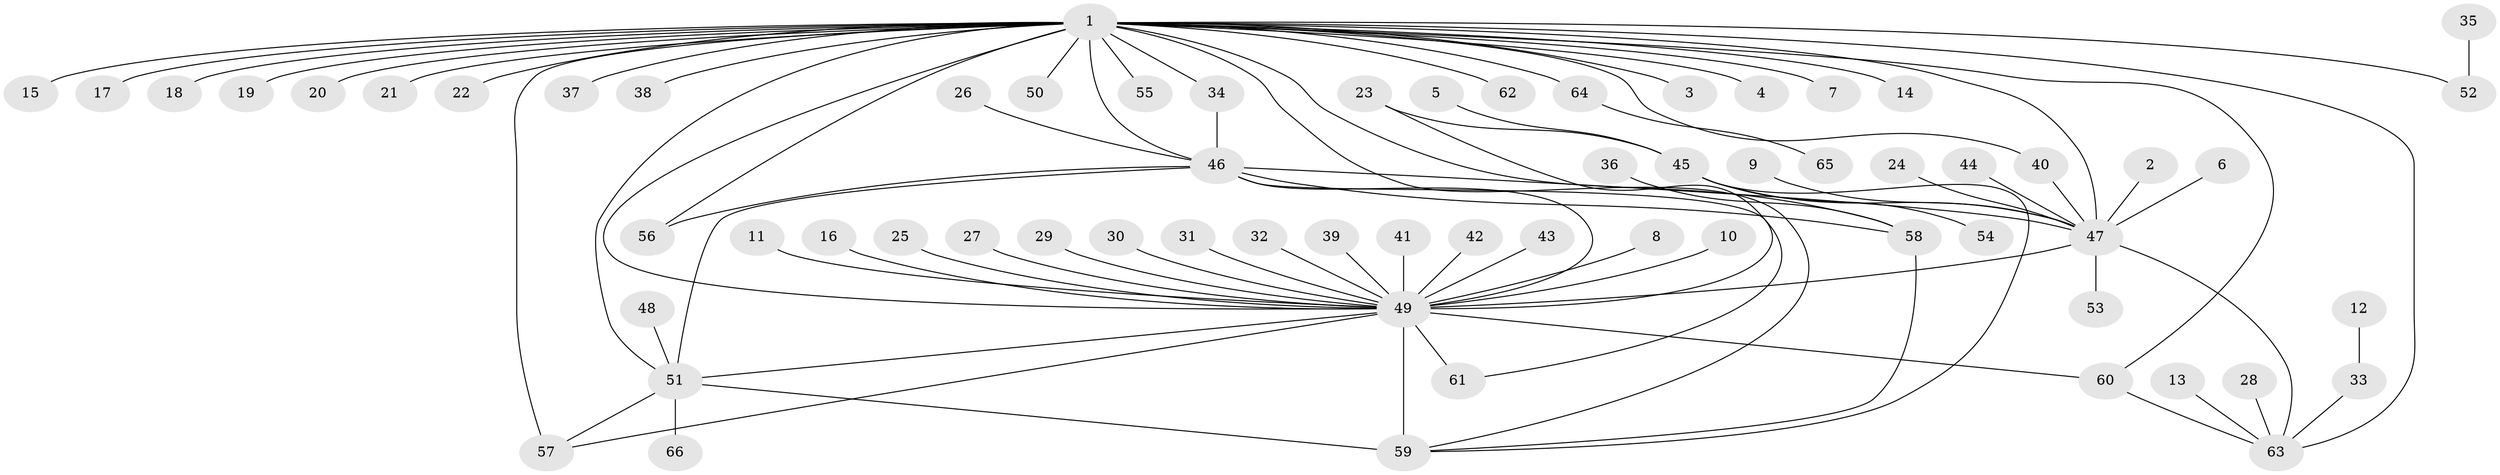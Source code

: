 // original degree distribution, {26: 0.007575757575757576, 17: 0.007575757575757576, 10: 0.007575757575757576, 35: 0.007575757575757576, 2: 0.22727272727272727, 6: 0.03787878787878788, 5: 0.030303030303030304, 4: 0.03787878787878788, 1: 0.553030303030303, 7: 0.022727272727272728, 3: 0.06060606060606061}
// Generated by graph-tools (version 1.1) at 2025/26/03/09/25 03:26:06]
// undirected, 66 vertices, 85 edges
graph export_dot {
graph [start="1"]
  node [color=gray90,style=filled];
  1;
  2;
  3;
  4;
  5;
  6;
  7;
  8;
  9;
  10;
  11;
  12;
  13;
  14;
  15;
  16;
  17;
  18;
  19;
  20;
  21;
  22;
  23;
  24;
  25;
  26;
  27;
  28;
  29;
  30;
  31;
  32;
  33;
  34;
  35;
  36;
  37;
  38;
  39;
  40;
  41;
  42;
  43;
  44;
  45;
  46;
  47;
  48;
  49;
  50;
  51;
  52;
  53;
  54;
  55;
  56;
  57;
  58;
  59;
  60;
  61;
  62;
  63;
  64;
  65;
  66;
  1 -- 3 [weight=2.0];
  1 -- 4 [weight=1.0];
  1 -- 7 [weight=1.0];
  1 -- 14 [weight=1.0];
  1 -- 15 [weight=2.0];
  1 -- 17 [weight=1.0];
  1 -- 18 [weight=1.0];
  1 -- 19 [weight=1.0];
  1 -- 20 [weight=1.0];
  1 -- 21 [weight=1.0];
  1 -- 22 [weight=1.0];
  1 -- 34 [weight=1.0];
  1 -- 37 [weight=1.0];
  1 -- 38 [weight=1.0];
  1 -- 40 [weight=1.0];
  1 -- 46 [weight=1.0];
  1 -- 47 [weight=2.0];
  1 -- 49 [weight=2.0];
  1 -- 50 [weight=1.0];
  1 -- 51 [weight=1.0];
  1 -- 52 [weight=1.0];
  1 -- 55 [weight=1.0];
  1 -- 56 [weight=2.0];
  1 -- 57 [weight=2.0];
  1 -- 58 [weight=1.0];
  1 -- 59 [weight=1.0];
  1 -- 60 [weight=1.0];
  1 -- 62 [weight=1.0];
  1 -- 63 [weight=1.0];
  1 -- 64 [weight=2.0];
  2 -- 47 [weight=1.0];
  5 -- 45 [weight=1.0];
  6 -- 47 [weight=1.0];
  8 -- 49 [weight=1.0];
  9 -- 47 [weight=1.0];
  10 -- 49 [weight=1.0];
  11 -- 49 [weight=1.0];
  12 -- 33 [weight=1.0];
  13 -- 63 [weight=1.0];
  16 -- 49 [weight=1.0];
  23 -- 45 [weight=1.0];
  23 -- 49 [weight=1.0];
  24 -- 47 [weight=1.0];
  25 -- 49 [weight=1.0];
  26 -- 46 [weight=1.0];
  27 -- 49 [weight=1.0];
  28 -- 63 [weight=1.0];
  29 -- 49 [weight=1.0];
  30 -- 49 [weight=1.0];
  31 -- 49 [weight=1.0];
  32 -- 49 [weight=1.0];
  33 -- 63 [weight=1.0];
  34 -- 46 [weight=1.0];
  35 -- 52 [weight=1.0];
  36 -- 58 [weight=1.0];
  39 -- 49 [weight=1.0];
  40 -- 47 [weight=1.0];
  41 -- 49 [weight=1.0];
  42 -- 49 [weight=1.0];
  43 -- 49 [weight=1.0];
  44 -- 47 [weight=1.0];
  45 -- 47 [weight=2.0];
  45 -- 54 [weight=1.0];
  45 -- 59 [weight=1.0];
  46 -- 47 [weight=1.0];
  46 -- 49 [weight=1.0];
  46 -- 51 [weight=1.0];
  46 -- 56 [weight=1.0];
  46 -- 58 [weight=1.0];
  46 -- 61 [weight=1.0];
  47 -- 49 [weight=3.0];
  47 -- 53 [weight=1.0];
  47 -- 63 [weight=1.0];
  48 -- 51 [weight=1.0];
  49 -- 51 [weight=1.0];
  49 -- 57 [weight=1.0];
  49 -- 59 [weight=3.0];
  49 -- 60 [weight=1.0];
  49 -- 61 [weight=2.0];
  51 -- 57 [weight=1.0];
  51 -- 59 [weight=1.0];
  51 -- 66 [weight=1.0];
  58 -- 59 [weight=1.0];
  60 -- 63 [weight=1.0];
  64 -- 65 [weight=1.0];
}
